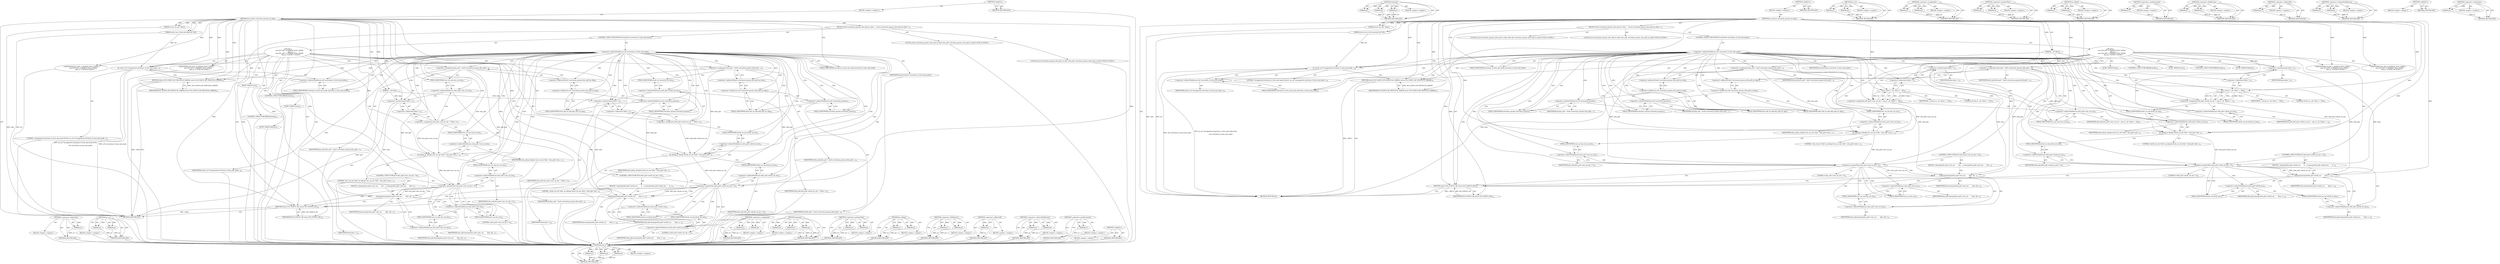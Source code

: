 digraph "&lt;operator&gt;.indirection" {
vulnerable_158 [label=<(METHOD,&lt;operator&gt;.indirection)>];
vulnerable_159 [label=<(PARAM,p1)>];
vulnerable_160 [label=<(BLOCK,&lt;empty&gt;,&lt;empty&gt;)>];
vulnerable_161 [label=<(METHOD_RETURN,ANY)>];
vulnerable_182 [label=<(METHOD,pr_err)>];
vulnerable_183 [label=<(PARAM,p1)>];
vulnerable_184 [label=<(PARAM,p2)>];
vulnerable_185 [label=<(BLOCK,&lt;empty&gt;,&lt;empty&gt;)>];
vulnerable_186 [label=<(METHOD_RETURN,ANY)>];
vulnerable_6 [label=<(METHOD,&lt;global&gt;)<SUB>1</SUB>>];
vulnerable_7 [label=<(BLOCK,&lt;empty&gt;,&lt;empty&gt;)<SUB>1</SUB>>];
vulnerable_8 [label=<(METHOD,nci_extract_activation_params_iso_dep)<SUB>1</SUB>>];
vulnerable_9 [label=<(PARAM,struct nci_dev *ndev)<SUB>1</SUB>>];
vulnerable_10 [label=<(PARAM,struct nci_rf_intf_activated_ntf *ntf)<SUB>2</SUB>>];
vulnerable_11 [label=<(PARAM,__u8 *data)<SUB>2</SUB>>];
vulnerable_12 [label=<(BLOCK,{
	struct activation_params_nfca_poll_iso_dep *...,{
	struct activation_params_nfca_poll_iso_dep *...)<SUB>3</SUB>>];
vulnerable_13 [label="<(LOCAL,struct activation_params_nfca_poll_iso_dep* nfca_poll: activation_params_nfca_poll_iso_dep*)<SUB>4</SUB>>"];
vulnerable_14 [label="<(LOCAL,struct activation_params_nfcb_poll_iso_dep* nfcb_poll: activation_params_nfcb_poll_iso_dep*)<SUB>5</SUB>>"];
vulnerable_15 [label=<(CONTROL_STRUCTURE,SWITCH,switch(ntf-&gt;activation_rf_tech_and_mode))<SUB>7</SUB>>];
vulnerable_16 [label=<(&lt;operator&gt;.indirectFieldAccess,ntf-&gt;activation_rf_tech_and_mode)<SUB>7</SUB>>];
vulnerable_17 [label=<(IDENTIFIER,ntf,switch(ntf-&gt;activation_rf_tech_and_mode))<SUB>7</SUB>>];
vulnerable_18 [label=<(FIELD_IDENTIFIER,activation_rf_tech_and_mode,activation_rf_tech_and_mode)<SUB>7</SUB>>];
vulnerable_19 [label="<(BLOCK,{
 	case NCI_NFC_A_PASSIVE_POLL_MODE:
 		nfca_p...,{
 	case NCI_NFC_A_PASSIVE_POLL_MODE:
 		nfca_p...)<SUB>7</SUB>>"];
vulnerable_20 [label=<(JUMP_TARGET,case)<SUB>8</SUB>>];
vulnerable_21 [label="<(IDENTIFIER,NCI_NFC_A_PASSIVE_POLL_MODE,{
 	case NCI_NFC_A_PASSIVE_POLL_MODE:
 		nfca_p...)<SUB>8</SUB>>"];
vulnerable_22 [label=<(&lt;operator&gt;.assignment,nfca_poll = &amp;ntf-&gt;activation_params.nfca_poll_i...)<SUB>9</SUB>>];
vulnerable_23 [label=<(IDENTIFIER,nfca_poll,nfca_poll = &amp;ntf-&gt;activation_params.nfca_poll_i...)<SUB>9</SUB>>];
vulnerable_24 [label=<(&lt;operator&gt;.addressOf,&amp;ntf-&gt;activation_params.nfca_poll_iso_dep)<SUB>9</SUB>>];
vulnerable_25 [label=<(&lt;operator&gt;.fieldAccess,ntf-&gt;activation_params.nfca_poll_iso_dep)<SUB>9</SUB>>];
vulnerable_26 [label=<(&lt;operator&gt;.indirectFieldAccess,ntf-&gt;activation_params)<SUB>9</SUB>>];
vulnerable_27 [label=<(IDENTIFIER,ntf,nfca_poll = &amp;ntf-&gt;activation_params.nfca_poll_i...)<SUB>9</SUB>>];
vulnerable_28 [label=<(FIELD_IDENTIFIER,activation_params,activation_params)<SUB>9</SUB>>];
vulnerable_29 [label=<(FIELD_IDENTIFIER,nfca_poll_iso_dep,nfca_poll_iso_dep)<SUB>9</SUB>>];
vulnerable_30 [label=<(&lt;operator&gt;.assignment,nfca_poll-&gt;rats_res_len = *data++)<SUB>10</SUB>>];
vulnerable_31 [label=<(&lt;operator&gt;.indirectFieldAccess,nfca_poll-&gt;rats_res_len)<SUB>10</SUB>>];
vulnerable_32 [label=<(IDENTIFIER,nfca_poll,nfca_poll-&gt;rats_res_len = *data++)<SUB>10</SUB>>];
vulnerable_33 [label=<(FIELD_IDENTIFIER,rats_res_len,rats_res_len)<SUB>10</SUB>>];
vulnerable_34 [label=<(&lt;operator&gt;.indirection,*data++)<SUB>10</SUB>>];
vulnerable_35 [label=<(&lt;operator&gt;.postIncrement,data++)<SUB>10</SUB>>];
vulnerable_36 [label=<(IDENTIFIER,data,data++)<SUB>10</SUB>>];
vulnerable_37 [label=<(pr_debug,pr_debug(&quot;rats_res_len %d\n&quot;, nfca_poll-&gt;rats_r...)<SUB>11</SUB>>];
vulnerable_38 [label=<(LITERAL,&quot;rats_res_len %d\n&quot;,pr_debug(&quot;rats_res_len %d\n&quot;, nfca_poll-&gt;rats_r...)<SUB>11</SUB>>];
vulnerable_39 [label=<(&lt;operator&gt;.indirectFieldAccess,nfca_poll-&gt;rats_res_len)<SUB>11</SUB>>];
vulnerable_40 [label=<(IDENTIFIER,nfca_poll,pr_debug(&quot;rats_res_len %d\n&quot;, nfca_poll-&gt;rats_r...)<SUB>11</SUB>>];
vulnerable_41 [label=<(FIELD_IDENTIFIER,rats_res_len,rats_res_len)<SUB>11</SUB>>];
vulnerable_42 [label=<(CONTROL_STRUCTURE,IF,if (nfca_poll-&gt;rats_res_len &gt; 0))<SUB>12</SUB>>];
vulnerable_43 [label=<(&lt;operator&gt;.greaterThan,nfca_poll-&gt;rats_res_len &gt; 0)<SUB>12</SUB>>];
vulnerable_44 [label=<(&lt;operator&gt;.indirectFieldAccess,nfca_poll-&gt;rats_res_len)<SUB>12</SUB>>];
vulnerable_45 [label=<(IDENTIFIER,nfca_poll,nfca_poll-&gt;rats_res_len &gt; 0)<SUB>12</SUB>>];
vulnerable_46 [label=<(FIELD_IDENTIFIER,rats_res_len,rats_res_len)<SUB>12</SUB>>];
vulnerable_47 [label=<(LITERAL,0,nfca_poll-&gt;rats_res_len &gt; 0)<SUB>12</SUB>>];
vulnerable_48 [label=<(BLOCK,{
 			memcpy(nfca_poll-&gt;rats_res,
			       dat...,{
 			memcpy(nfca_poll-&gt;rats_res,
			       dat...)<SUB>12</SUB>>];
vulnerable_49 [label=<(memcpy,memcpy(nfca_poll-&gt;rats_res,
			       data, nfc...)<SUB>13</SUB>>];
vulnerable_50 [label=<(&lt;operator&gt;.indirectFieldAccess,nfca_poll-&gt;rats_res)<SUB>13</SUB>>];
vulnerable_51 [label=<(IDENTIFIER,nfca_poll,memcpy(nfca_poll-&gt;rats_res,
			       data, nfc...)<SUB>13</SUB>>];
vulnerable_52 [label=<(FIELD_IDENTIFIER,rats_res,rats_res)<SUB>13</SUB>>];
vulnerable_53 [label=<(IDENTIFIER,data,memcpy(nfca_poll-&gt;rats_res,
			       data, nfc...)<SUB>14</SUB>>];
vulnerable_54 [label=<(&lt;operator&gt;.indirectFieldAccess,nfca_poll-&gt;rats_res_len)<SUB>14</SUB>>];
vulnerable_55 [label=<(IDENTIFIER,nfca_poll,memcpy(nfca_poll-&gt;rats_res,
			       data, nfc...)<SUB>14</SUB>>];
vulnerable_56 [label=<(FIELD_IDENTIFIER,rats_res_len,rats_res_len)<SUB>14</SUB>>];
vulnerable_57 [label=<(CONTROL_STRUCTURE,BREAK,break;)<SUB>16</SUB>>];
vulnerable_58 [label=<(JUMP_TARGET,case)<SUB>18</SUB>>];
vulnerable_59 [label="<(IDENTIFIER,NCI_NFC_B_PASSIVE_POLL_MODE,{
 	case NCI_NFC_A_PASSIVE_POLL_MODE:
 		nfca_p...)<SUB>18</SUB>>"];
vulnerable_60 [label=<(&lt;operator&gt;.assignment,nfcb_poll = &amp;ntf-&gt;activation_params.nfcb_poll_i...)<SUB>19</SUB>>];
vulnerable_61 [label=<(IDENTIFIER,nfcb_poll,nfcb_poll = &amp;ntf-&gt;activation_params.nfcb_poll_i...)<SUB>19</SUB>>];
vulnerable_62 [label=<(&lt;operator&gt;.addressOf,&amp;ntf-&gt;activation_params.nfcb_poll_iso_dep)<SUB>19</SUB>>];
vulnerable_63 [label=<(&lt;operator&gt;.fieldAccess,ntf-&gt;activation_params.nfcb_poll_iso_dep)<SUB>19</SUB>>];
vulnerable_64 [label=<(&lt;operator&gt;.indirectFieldAccess,ntf-&gt;activation_params)<SUB>19</SUB>>];
vulnerable_65 [label=<(IDENTIFIER,ntf,nfcb_poll = &amp;ntf-&gt;activation_params.nfcb_poll_i...)<SUB>19</SUB>>];
vulnerable_66 [label=<(FIELD_IDENTIFIER,activation_params,activation_params)<SUB>19</SUB>>];
vulnerable_67 [label=<(FIELD_IDENTIFIER,nfcb_poll_iso_dep,nfcb_poll_iso_dep)<SUB>19</SUB>>];
vulnerable_68 [label=<(&lt;operator&gt;.assignment,nfcb_poll-&gt;attrib_res_len = *data++)<SUB>20</SUB>>];
vulnerable_69 [label=<(&lt;operator&gt;.indirectFieldAccess,nfcb_poll-&gt;attrib_res_len)<SUB>20</SUB>>];
vulnerable_70 [label=<(IDENTIFIER,nfcb_poll,nfcb_poll-&gt;attrib_res_len = *data++)<SUB>20</SUB>>];
vulnerable_71 [label=<(FIELD_IDENTIFIER,attrib_res_len,attrib_res_len)<SUB>20</SUB>>];
vulnerable_72 [label=<(&lt;operator&gt;.indirection,*data++)<SUB>20</SUB>>];
vulnerable_73 [label=<(&lt;operator&gt;.postIncrement,data++)<SUB>20</SUB>>];
vulnerable_74 [label=<(IDENTIFIER,data,data++)<SUB>20</SUB>>];
vulnerable_75 [label=<(pr_debug,pr_debug(&quot;attrib_res_len %d\n&quot;, nfcb_poll-&gt;attr...)<SUB>21</SUB>>];
vulnerable_76 [label=<(LITERAL,&quot;attrib_res_len %d\n&quot;,pr_debug(&quot;attrib_res_len %d\n&quot;, nfcb_poll-&gt;attr...)<SUB>21</SUB>>];
vulnerable_77 [label=<(&lt;operator&gt;.indirectFieldAccess,nfcb_poll-&gt;attrib_res_len)<SUB>21</SUB>>];
vulnerable_78 [label=<(IDENTIFIER,nfcb_poll,pr_debug(&quot;attrib_res_len %d\n&quot;, nfcb_poll-&gt;attr...)<SUB>21</SUB>>];
vulnerable_79 [label=<(FIELD_IDENTIFIER,attrib_res_len,attrib_res_len)<SUB>21</SUB>>];
vulnerable_80 [label=<(CONTROL_STRUCTURE,IF,if (nfcb_poll-&gt;attrib_res_len &gt; 0))<SUB>22</SUB>>];
vulnerable_81 [label=<(&lt;operator&gt;.greaterThan,nfcb_poll-&gt;attrib_res_len &gt; 0)<SUB>22</SUB>>];
vulnerable_82 [label=<(&lt;operator&gt;.indirectFieldAccess,nfcb_poll-&gt;attrib_res_len)<SUB>22</SUB>>];
vulnerable_83 [label=<(IDENTIFIER,nfcb_poll,nfcb_poll-&gt;attrib_res_len &gt; 0)<SUB>22</SUB>>];
vulnerable_84 [label=<(FIELD_IDENTIFIER,attrib_res_len,attrib_res_len)<SUB>22</SUB>>];
vulnerable_85 [label=<(LITERAL,0,nfcb_poll-&gt;attrib_res_len &gt; 0)<SUB>22</SUB>>];
vulnerable_86 [label=<(BLOCK,{
 			memcpy(nfcb_poll-&gt;attrib_res,
			       d...,{
 			memcpy(nfcb_poll-&gt;attrib_res,
			       d...)<SUB>22</SUB>>];
vulnerable_87 [label=<(memcpy,memcpy(nfcb_poll-&gt;attrib_res,
			       data, n...)<SUB>23</SUB>>];
vulnerable_88 [label=<(&lt;operator&gt;.indirectFieldAccess,nfcb_poll-&gt;attrib_res)<SUB>23</SUB>>];
vulnerable_89 [label=<(IDENTIFIER,nfcb_poll,memcpy(nfcb_poll-&gt;attrib_res,
			       data, n...)<SUB>23</SUB>>];
vulnerable_90 [label=<(FIELD_IDENTIFIER,attrib_res,attrib_res)<SUB>23</SUB>>];
vulnerable_91 [label=<(IDENTIFIER,data,memcpy(nfcb_poll-&gt;attrib_res,
			       data, n...)<SUB>24</SUB>>];
vulnerable_92 [label=<(&lt;operator&gt;.indirectFieldAccess,nfcb_poll-&gt;attrib_res_len)<SUB>24</SUB>>];
vulnerable_93 [label=<(IDENTIFIER,nfcb_poll,memcpy(nfcb_poll-&gt;attrib_res,
			       data, n...)<SUB>24</SUB>>];
vulnerable_94 [label=<(FIELD_IDENTIFIER,attrib_res_len,attrib_res_len)<SUB>24</SUB>>];
vulnerable_95 [label=<(CONTROL_STRUCTURE,BREAK,break;)<SUB>26</SUB>>];
vulnerable_96 [label=<(JUMP_TARGET,default)<SUB>28</SUB>>];
vulnerable_97 [label=<(pr_err,pr_err(&quot;unsupported activation_rf_tech_and_mode...)<SUB>29</SUB>>];
vulnerable_98 [label=<(LITERAL,&quot;unsupported activation_rf_tech_and_mode 0x%x\n&quot;,pr_err(&quot;unsupported activation_rf_tech_and_mode...)<SUB>29</SUB>>];
vulnerable_99 [label=<(&lt;operator&gt;.indirectFieldAccess,ntf-&gt;activation_rf_tech_and_mode)<SUB>30</SUB>>];
vulnerable_100 [label=<(IDENTIFIER,ntf,pr_err(&quot;unsupported activation_rf_tech_and_mode...)<SUB>30</SUB>>];
vulnerable_101 [label=<(FIELD_IDENTIFIER,activation_rf_tech_and_mode,activation_rf_tech_and_mode)<SUB>30</SUB>>];
vulnerable_102 [label=<(RETURN,return NCI_STATUS_RF_PROTOCOL_ERROR;,return NCI_STATUS_RF_PROTOCOL_ERROR;)<SUB>31</SUB>>];
vulnerable_103 [label=<(IDENTIFIER,NCI_STATUS_RF_PROTOCOL_ERROR,return NCI_STATUS_RF_PROTOCOL_ERROR;)<SUB>31</SUB>>];
vulnerable_104 [label=<(RETURN,return NCI_STATUS_OK;,return NCI_STATUS_OK;)<SUB>34</SUB>>];
vulnerable_105 [label=<(IDENTIFIER,NCI_STATUS_OK,return NCI_STATUS_OK;)<SUB>34</SUB>>];
vulnerable_106 [label=<(METHOD_RETURN,int)<SUB>1</SUB>>];
vulnerable_108 [label=<(METHOD_RETURN,ANY)<SUB>1</SUB>>];
vulnerable_144 [label=<(METHOD,&lt;operator&gt;.assignment)>];
vulnerable_145 [label=<(PARAM,p1)>];
vulnerable_146 [label=<(PARAM,p2)>];
vulnerable_147 [label=<(BLOCK,&lt;empty&gt;,&lt;empty&gt;)>];
vulnerable_148 [label=<(METHOD_RETURN,ANY)>];
vulnerable_176 [label=<(METHOD,memcpy)>];
vulnerable_177 [label=<(PARAM,p1)>];
vulnerable_178 [label=<(PARAM,p2)>];
vulnerable_179 [label=<(PARAM,p3)>];
vulnerable_180 [label=<(BLOCK,&lt;empty&gt;,&lt;empty&gt;)>];
vulnerable_181 [label=<(METHOD_RETURN,ANY)>];
vulnerable_171 [label=<(METHOD,&lt;operator&gt;.greaterThan)>];
vulnerable_172 [label=<(PARAM,p1)>];
vulnerable_173 [label=<(PARAM,p2)>];
vulnerable_174 [label=<(BLOCK,&lt;empty&gt;,&lt;empty&gt;)>];
vulnerable_175 [label=<(METHOD_RETURN,ANY)>];
vulnerable_166 [label=<(METHOD,pr_debug)>];
vulnerable_167 [label=<(PARAM,p1)>];
vulnerable_168 [label=<(PARAM,p2)>];
vulnerable_169 [label=<(BLOCK,&lt;empty&gt;,&lt;empty&gt;)>];
vulnerable_170 [label=<(METHOD_RETURN,ANY)>];
vulnerable_153 [label=<(METHOD,&lt;operator&gt;.fieldAccess)>];
vulnerable_154 [label=<(PARAM,p1)>];
vulnerable_155 [label=<(PARAM,p2)>];
vulnerable_156 [label=<(BLOCK,&lt;empty&gt;,&lt;empty&gt;)>];
vulnerable_157 [label=<(METHOD_RETURN,ANY)>];
vulnerable_149 [label=<(METHOD,&lt;operator&gt;.addressOf)>];
vulnerable_150 [label=<(PARAM,p1)>];
vulnerable_151 [label=<(BLOCK,&lt;empty&gt;,&lt;empty&gt;)>];
vulnerable_152 [label=<(METHOD_RETURN,ANY)>];
vulnerable_139 [label=<(METHOD,&lt;operator&gt;.indirectFieldAccess)>];
vulnerable_140 [label=<(PARAM,p1)>];
vulnerable_141 [label=<(PARAM,p2)>];
vulnerable_142 [label=<(BLOCK,&lt;empty&gt;,&lt;empty&gt;)>];
vulnerable_143 [label=<(METHOD_RETURN,ANY)>];
vulnerable_133 [label=<(METHOD,&lt;global&gt;)<SUB>1</SUB>>];
vulnerable_134 [label=<(BLOCK,&lt;empty&gt;,&lt;empty&gt;)>];
vulnerable_135 [label=<(METHOD_RETURN,ANY)>];
vulnerable_162 [label=<(METHOD,&lt;operator&gt;.postIncrement)>];
vulnerable_163 [label=<(PARAM,p1)>];
vulnerable_164 [label=<(BLOCK,&lt;empty&gt;,&lt;empty&gt;)>];
vulnerable_165 [label=<(METHOD_RETURN,ANY)>];
fixed_164 [label=<(METHOD,min_t)>];
fixed_165 [label=<(PARAM,p1)>];
fixed_166 [label=<(PARAM,p2)>];
fixed_167 [label=<(PARAM,p3)>];
fixed_168 [label=<(BLOCK,&lt;empty&gt;,&lt;empty&gt;)>];
fixed_169 [label=<(METHOD_RETURN,ANY)>];
fixed_188 [label=<(METHOD,memcpy)>];
fixed_189 [label=<(PARAM,p1)>];
fixed_190 [label=<(PARAM,p2)>];
fixed_191 [label=<(PARAM,p3)>];
fixed_192 [label=<(BLOCK,&lt;empty&gt;,&lt;empty&gt;)>];
fixed_193 [label=<(METHOD_RETURN,ANY)>];
fixed_6 [label=<(METHOD,&lt;global&gt;)<SUB>1</SUB>>];
fixed_7 [label=<(BLOCK,&lt;empty&gt;,&lt;empty&gt;)<SUB>1</SUB>>];
fixed_8 [label=<(METHOD,nci_extract_activation_params_iso_dep)<SUB>1</SUB>>];
fixed_9 [label=<(PARAM,struct nci_dev *ndev)<SUB>1</SUB>>];
fixed_10 [label=<(PARAM,struct nci_rf_intf_activated_ntf *ntf)<SUB>2</SUB>>];
fixed_11 [label=<(PARAM,__u8 *data)<SUB>2</SUB>>];
fixed_12 [label=<(BLOCK,{
	struct activation_params_nfca_poll_iso_dep *...,{
	struct activation_params_nfca_poll_iso_dep *...)<SUB>3</SUB>>];
fixed_13 [label="<(LOCAL,struct activation_params_nfca_poll_iso_dep* nfca_poll: activation_params_nfca_poll_iso_dep*)<SUB>4</SUB>>"];
fixed_14 [label="<(LOCAL,struct activation_params_nfcb_poll_iso_dep* nfcb_poll: activation_params_nfcb_poll_iso_dep*)<SUB>5</SUB>>"];
fixed_15 [label=<(CONTROL_STRUCTURE,SWITCH,switch(ntf-&gt;activation_rf_tech_and_mode))<SUB>7</SUB>>];
fixed_16 [label=<(&lt;operator&gt;.indirectFieldAccess,ntf-&gt;activation_rf_tech_and_mode)<SUB>7</SUB>>];
fixed_17 [label=<(IDENTIFIER,ntf,switch(ntf-&gt;activation_rf_tech_and_mode))<SUB>7</SUB>>];
fixed_18 [label=<(FIELD_IDENTIFIER,activation_rf_tech_and_mode,activation_rf_tech_and_mode)<SUB>7</SUB>>];
fixed_19 [label="<(BLOCK,{
 	case NCI_NFC_A_PASSIVE_POLL_MODE:
 		nfca_p...,{
 	case NCI_NFC_A_PASSIVE_POLL_MODE:
 		nfca_p...)<SUB>7</SUB>>"];
fixed_20 [label=<(JUMP_TARGET,case)<SUB>8</SUB>>];
fixed_21 [label="<(IDENTIFIER,NCI_NFC_A_PASSIVE_POLL_MODE,{
 	case NCI_NFC_A_PASSIVE_POLL_MODE:
 		nfca_p...)<SUB>8</SUB>>"];
fixed_22 [label=<(&lt;operator&gt;.assignment,nfca_poll = &amp;ntf-&gt;activation_params.nfca_poll_i...)<SUB>9</SUB>>];
fixed_23 [label=<(IDENTIFIER,nfca_poll,nfca_poll = &amp;ntf-&gt;activation_params.nfca_poll_i...)<SUB>9</SUB>>];
fixed_24 [label=<(&lt;operator&gt;.addressOf,&amp;ntf-&gt;activation_params.nfca_poll_iso_dep)<SUB>9</SUB>>];
fixed_25 [label=<(&lt;operator&gt;.fieldAccess,ntf-&gt;activation_params.nfca_poll_iso_dep)<SUB>9</SUB>>];
fixed_26 [label=<(&lt;operator&gt;.indirectFieldAccess,ntf-&gt;activation_params)<SUB>9</SUB>>];
fixed_27 [label=<(IDENTIFIER,ntf,nfca_poll = &amp;ntf-&gt;activation_params.nfca_poll_i...)<SUB>9</SUB>>];
fixed_28 [label=<(FIELD_IDENTIFIER,activation_params,activation_params)<SUB>9</SUB>>];
fixed_29 [label=<(FIELD_IDENTIFIER,nfca_poll_iso_dep,nfca_poll_iso_dep)<SUB>9</SUB>>];
fixed_30 [label=<(&lt;operator&gt;.assignment,nfca_poll-&gt;rats_res_len = min_t(__u8, *data++, 20))<SUB>10</SUB>>];
fixed_31 [label=<(&lt;operator&gt;.indirectFieldAccess,nfca_poll-&gt;rats_res_len)<SUB>10</SUB>>];
fixed_32 [label=<(IDENTIFIER,nfca_poll,nfca_poll-&gt;rats_res_len = min_t(__u8, *data++, 20))<SUB>10</SUB>>];
fixed_33 [label=<(FIELD_IDENTIFIER,rats_res_len,rats_res_len)<SUB>10</SUB>>];
fixed_34 [label=<(min_t,min_t(__u8, *data++, 20))<SUB>10</SUB>>];
fixed_35 [label=<(IDENTIFIER,__u8,min_t(__u8, *data++, 20))<SUB>10</SUB>>];
fixed_36 [label=<(&lt;operator&gt;.indirection,*data++)<SUB>10</SUB>>];
fixed_37 [label=<(&lt;operator&gt;.postIncrement,data++)<SUB>10</SUB>>];
fixed_38 [label=<(IDENTIFIER,data,data++)<SUB>10</SUB>>];
fixed_39 [label=<(LITERAL,20,min_t(__u8, *data++, 20))<SUB>10</SUB>>];
fixed_40 [label=<(pr_debug,pr_debug(&quot;rats_res_len %d\n&quot;, nfca_poll-&gt;rats_r...)<SUB>11</SUB>>];
fixed_41 [label=<(LITERAL,&quot;rats_res_len %d\n&quot;,pr_debug(&quot;rats_res_len %d\n&quot;, nfca_poll-&gt;rats_r...)<SUB>11</SUB>>];
fixed_42 [label=<(&lt;operator&gt;.indirectFieldAccess,nfca_poll-&gt;rats_res_len)<SUB>11</SUB>>];
fixed_43 [label=<(IDENTIFIER,nfca_poll,pr_debug(&quot;rats_res_len %d\n&quot;, nfca_poll-&gt;rats_r...)<SUB>11</SUB>>];
fixed_44 [label=<(FIELD_IDENTIFIER,rats_res_len,rats_res_len)<SUB>11</SUB>>];
fixed_45 [label=<(CONTROL_STRUCTURE,IF,if (nfca_poll-&gt;rats_res_len &gt; 0))<SUB>12</SUB>>];
fixed_46 [label=<(&lt;operator&gt;.greaterThan,nfca_poll-&gt;rats_res_len &gt; 0)<SUB>12</SUB>>];
fixed_47 [label=<(&lt;operator&gt;.indirectFieldAccess,nfca_poll-&gt;rats_res_len)<SUB>12</SUB>>];
fixed_48 [label=<(IDENTIFIER,nfca_poll,nfca_poll-&gt;rats_res_len &gt; 0)<SUB>12</SUB>>];
fixed_49 [label=<(FIELD_IDENTIFIER,rats_res_len,rats_res_len)<SUB>12</SUB>>];
fixed_50 [label=<(LITERAL,0,nfca_poll-&gt;rats_res_len &gt; 0)<SUB>12</SUB>>];
fixed_51 [label=<(BLOCK,{
 			memcpy(nfca_poll-&gt;rats_res,
			       dat...,{
 			memcpy(nfca_poll-&gt;rats_res,
			       dat...)<SUB>12</SUB>>];
fixed_52 [label=<(memcpy,memcpy(nfca_poll-&gt;rats_res,
			       data, nfc...)<SUB>13</SUB>>];
fixed_53 [label=<(&lt;operator&gt;.indirectFieldAccess,nfca_poll-&gt;rats_res)<SUB>13</SUB>>];
fixed_54 [label=<(IDENTIFIER,nfca_poll,memcpy(nfca_poll-&gt;rats_res,
			       data, nfc...)<SUB>13</SUB>>];
fixed_55 [label=<(FIELD_IDENTIFIER,rats_res,rats_res)<SUB>13</SUB>>];
fixed_56 [label=<(IDENTIFIER,data,memcpy(nfca_poll-&gt;rats_res,
			       data, nfc...)<SUB>14</SUB>>];
fixed_57 [label=<(&lt;operator&gt;.indirectFieldAccess,nfca_poll-&gt;rats_res_len)<SUB>14</SUB>>];
fixed_58 [label=<(IDENTIFIER,nfca_poll,memcpy(nfca_poll-&gt;rats_res,
			       data, nfc...)<SUB>14</SUB>>];
fixed_59 [label=<(FIELD_IDENTIFIER,rats_res_len,rats_res_len)<SUB>14</SUB>>];
fixed_60 [label=<(CONTROL_STRUCTURE,BREAK,break;)<SUB>16</SUB>>];
fixed_61 [label=<(JUMP_TARGET,case)<SUB>18</SUB>>];
fixed_62 [label="<(IDENTIFIER,NCI_NFC_B_PASSIVE_POLL_MODE,{
 	case NCI_NFC_A_PASSIVE_POLL_MODE:
 		nfca_p...)<SUB>18</SUB>>"];
fixed_63 [label=<(&lt;operator&gt;.assignment,nfcb_poll = &amp;ntf-&gt;activation_params.nfcb_poll_i...)<SUB>19</SUB>>];
fixed_64 [label=<(IDENTIFIER,nfcb_poll,nfcb_poll = &amp;ntf-&gt;activation_params.nfcb_poll_i...)<SUB>19</SUB>>];
fixed_65 [label=<(&lt;operator&gt;.addressOf,&amp;ntf-&gt;activation_params.nfcb_poll_iso_dep)<SUB>19</SUB>>];
fixed_66 [label=<(&lt;operator&gt;.fieldAccess,ntf-&gt;activation_params.nfcb_poll_iso_dep)<SUB>19</SUB>>];
fixed_67 [label=<(&lt;operator&gt;.indirectFieldAccess,ntf-&gt;activation_params)<SUB>19</SUB>>];
fixed_68 [label=<(IDENTIFIER,ntf,nfcb_poll = &amp;ntf-&gt;activation_params.nfcb_poll_i...)<SUB>19</SUB>>];
fixed_69 [label=<(FIELD_IDENTIFIER,activation_params,activation_params)<SUB>19</SUB>>];
fixed_70 [label=<(FIELD_IDENTIFIER,nfcb_poll_iso_dep,nfcb_poll_iso_dep)<SUB>19</SUB>>];
fixed_71 [label=<(&lt;operator&gt;.assignment,nfcb_poll-&gt;attrib_res_len = min_t(__u8, *data++...)<SUB>20</SUB>>];
fixed_72 [label=<(&lt;operator&gt;.indirectFieldAccess,nfcb_poll-&gt;attrib_res_len)<SUB>20</SUB>>];
fixed_73 [label=<(IDENTIFIER,nfcb_poll,nfcb_poll-&gt;attrib_res_len = min_t(__u8, *data++...)<SUB>20</SUB>>];
fixed_74 [label=<(FIELD_IDENTIFIER,attrib_res_len,attrib_res_len)<SUB>20</SUB>>];
fixed_75 [label=<(min_t,min_t(__u8, *data++, 50))<SUB>20</SUB>>];
fixed_76 [label=<(IDENTIFIER,__u8,min_t(__u8, *data++, 50))<SUB>20</SUB>>];
fixed_77 [label=<(&lt;operator&gt;.indirection,*data++)<SUB>20</SUB>>];
fixed_78 [label=<(&lt;operator&gt;.postIncrement,data++)<SUB>20</SUB>>];
fixed_79 [label=<(IDENTIFIER,data,data++)<SUB>20</SUB>>];
fixed_80 [label=<(LITERAL,50,min_t(__u8, *data++, 50))<SUB>20</SUB>>];
fixed_81 [label=<(pr_debug,pr_debug(&quot;attrib_res_len %d\n&quot;, nfcb_poll-&gt;attr...)<SUB>21</SUB>>];
fixed_82 [label=<(LITERAL,&quot;attrib_res_len %d\n&quot;,pr_debug(&quot;attrib_res_len %d\n&quot;, nfcb_poll-&gt;attr...)<SUB>21</SUB>>];
fixed_83 [label=<(&lt;operator&gt;.indirectFieldAccess,nfcb_poll-&gt;attrib_res_len)<SUB>21</SUB>>];
fixed_84 [label=<(IDENTIFIER,nfcb_poll,pr_debug(&quot;attrib_res_len %d\n&quot;, nfcb_poll-&gt;attr...)<SUB>21</SUB>>];
fixed_85 [label=<(FIELD_IDENTIFIER,attrib_res_len,attrib_res_len)<SUB>21</SUB>>];
fixed_86 [label=<(CONTROL_STRUCTURE,IF,if (nfcb_poll-&gt;attrib_res_len &gt; 0))<SUB>22</SUB>>];
fixed_87 [label=<(&lt;operator&gt;.greaterThan,nfcb_poll-&gt;attrib_res_len &gt; 0)<SUB>22</SUB>>];
fixed_88 [label=<(&lt;operator&gt;.indirectFieldAccess,nfcb_poll-&gt;attrib_res_len)<SUB>22</SUB>>];
fixed_89 [label=<(IDENTIFIER,nfcb_poll,nfcb_poll-&gt;attrib_res_len &gt; 0)<SUB>22</SUB>>];
fixed_90 [label=<(FIELD_IDENTIFIER,attrib_res_len,attrib_res_len)<SUB>22</SUB>>];
fixed_91 [label=<(LITERAL,0,nfcb_poll-&gt;attrib_res_len &gt; 0)<SUB>22</SUB>>];
fixed_92 [label=<(BLOCK,{
 			memcpy(nfcb_poll-&gt;attrib_res,
			       d...,{
 			memcpy(nfcb_poll-&gt;attrib_res,
			       d...)<SUB>22</SUB>>];
fixed_93 [label=<(memcpy,memcpy(nfcb_poll-&gt;attrib_res,
			       data, n...)<SUB>23</SUB>>];
fixed_94 [label=<(&lt;operator&gt;.indirectFieldAccess,nfcb_poll-&gt;attrib_res)<SUB>23</SUB>>];
fixed_95 [label=<(IDENTIFIER,nfcb_poll,memcpy(nfcb_poll-&gt;attrib_res,
			       data, n...)<SUB>23</SUB>>];
fixed_96 [label=<(FIELD_IDENTIFIER,attrib_res,attrib_res)<SUB>23</SUB>>];
fixed_97 [label=<(IDENTIFIER,data,memcpy(nfcb_poll-&gt;attrib_res,
			       data, n...)<SUB>24</SUB>>];
fixed_98 [label=<(&lt;operator&gt;.indirectFieldAccess,nfcb_poll-&gt;attrib_res_len)<SUB>24</SUB>>];
fixed_99 [label=<(IDENTIFIER,nfcb_poll,memcpy(nfcb_poll-&gt;attrib_res,
			       data, n...)<SUB>24</SUB>>];
fixed_100 [label=<(FIELD_IDENTIFIER,attrib_res_len,attrib_res_len)<SUB>24</SUB>>];
fixed_101 [label=<(CONTROL_STRUCTURE,BREAK,break;)<SUB>26</SUB>>];
fixed_102 [label=<(JUMP_TARGET,default)<SUB>28</SUB>>];
fixed_103 [label=<(pr_err,pr_err(&quot;unsupported activation_rf_tech_and_mode...)<SUB>29</SUB>>];
fixed_104 [label=<(LITERAL,&quot;unsupported activation_rf_tech_and_mode 0x%x\n&quot;,pr_err(&quot;unsupported activation_rf_tech_and_mode...)<SUB>29</SUB>>];
fixed_105 [label=<(&lt;operator&gt;.indirectFieldAccess,ntf-&gt;activation_rf_tech_and_mode)<SUB>30</SUB>>];
fixed_106 [label=<(IDENTIFIER,ntf,pr_err(&quot;unsupported activation_rf_tech_and_mode...)<SUB>30</SUB>>];
fixed_107 [label=<(FIELD_IDENTIFIER,activation_rf_tech_and_mode,activation_rf_tech_and_mode)<SUB>30</SUB>>];
fixed_108 [label=<(RETURN,return NCI_STATUS_RF_PROTOCOL_ERROR;,return NCI_STATUS_RF_PROTOCOL_ERROR;)<SUB>31</SUB>>];
fixed_109 [label=<(IDENTIFIER,NCI_STATUS_RF_PROTOCOL_ERROR,return NCI_STATUS_RF_PROTOCOL_ERROR;)<SUB>31</SUB>>];
fixed_110 [label=<(RETURN,return NCI_STATUS_OK;,return NCI_STATUS_OK;)<SUB>34</SUB>>];
fixed_111 [label=<(IDENTIFIER,NCI_STATUS_OK,return NCI_STATUS_OK;)<SUB>34</SUB>>];
fixed_112 [label=<(METHOD_RETURN,int)<SUB>1</SUB>>];
fixed_114 [label=<(METHOD_RETURN,ANY)<SUB>1</SUB>>];
fixed_194 [label=<(METHOD,pr_err)>];
fixed_195 [label=<(PARAM,p1)>];
fixed_196 [label=<(PARAM,p2)>];
fixed_197 [label=<(BLOCK,&lt;empty&gt;,&lt;empty&gt;)>];
fixed_198 [label=<(METHOD_RETURN,ANY)>];
fixed_150 [label=<(METHOD,&lt;operator&gt;.assignment)>];
fixed_151 [label=<(PARAM,p1)>];
fixed_152 [label=<(PARAM,p2)>];
fixed_153 [label=<(BLOCK,&lt;empty&gt;,&lt;empty&gt;)>];
fixed_154 [label=<(METHOD_RETURN,ANY)>];
fixed_183 [label=<(METHOD,&lt;operator&gt;.greaterThan)>];
fixed_184 [label=<(PARAM,p1)>];
fixed_185 [label=<(PARAM,p2)>];
fixed_186 [label=<(BLOCK,&lt;empty&gt;,&lt;empty&gt;)>];
fixed_187 [label=<(METHOD_RETURN,ANY)>];
fixed_178 [label=<(METHOD,pr_debug)>];
fixed_179 [label=<(PARAM,p1)>];
fixed_180 [label=<(PARAM,p2)>];
fixed_181 [label=<(BLOCK,&lt;empty&gt;,&lt;empty&gt;)>];
fixed_182 [label=<(METHOD_RETURN,ANY)>];
fixed_174 [label=<(METHOD,&lt;operator&gt;.postIncrement)>];
fixed_175 [label=<(PARAM,p1)>];
fixed_176 [label=<(BLOCK,&lt;empty&gt;,&lt;empty&gt;)>];
fixed_177 [label=<(METHOD_RETURN,ANY)>];
fixed_159 [label=<(METHOD,&lt;operator&gt;.fieldAccess)>];
fixed_160 [label=<(PARAM,p1)>];
fixed_161 [label=<(PARAM,p2)>];
fixed_162 [label=<(BLOCK,&lt;empty&gt;,&lt;empty&gt;)>];
fixed_163 [label=<(METHOD_RETURN,ANY)>];
fixed_155 [label=<(METHOD,&lt;operator&gt;.addressOf)>];
fixed_156 [label=<(PARAM,p1)>];
fixed_157 [label=<(BLOCK,&lt;empty&gt;,&lt;empty&gt;)>];
fixed_158 [label=<(METHOD_RETURN,ANY)>];
fixed_145 [label=<(METHOD,&lt;operator&gt;.indirectFieldAccess)>];
fixed_146 [label=<(PARAM,p1)>];
fixed_147 [label=<(PARAM,p2)>];
fixed_148 [label=<(BLOCK,&lt;empty&gt;,&lt;empty&gt;)>];
fixed_149 [label=<(METHOD_RETURN,ANY)>];
fixed_139 [label=<(METHOD,&lt;global&gt;)<SUB>1</SUB>>];
fixed_140 [label=<(BLOCK,&lt;empty&gt;,&lt;empty&gt;)>];
fixed_141 [label=<(METHOD_RETURN,ANY)>];
fixed_170 [label=<(METHOD,&lt;operator&gt;.indirection)>];
fixed_171 [label=<(PARAM,p1)>];
fixed_172 [label=<(BLOCK,&lt;empty&gt;,&lt;empty&gt;)>];
fixed_173 [label=<(METHOD_RETURN,ANY)>];
vulnerable_158 -> vulnerable_159  [key=0, label="AST: "];
vulnerable_158 -> vulnerable_159  [key=1, label="DDG: "];
vulnerable_158 -> vulnerable_160  [key=0, label="AST: "];
vulnerable_158 -> vulnerable_161  [key=0, label="AST: "];
vulnerable_158 -> vulnerable_161  [key=1, label="CFG: "];
vulnerable_159 -> vulnerable_161  [key=0, label="DDG: p1"];
vulnerable_160 -> fixed_164  [key=0];
vulnerable_161 -> fixed_164  [key=0];
vulnerable_182 -> vulnerable_183  [key=0, label="AST: "];
vulnerable_182 -> vulnerable_183  [key=1, label="DDG: "];
vulnerable_182 -> vulnerable_185  [key=0, label="AST: "];
vulnerable_182 -> vulnerable_184  [key=0, label="AST: "];
vulnerable_182 -> vulnerable_184  [key=1, label="DDG: "];
vulnerable_182 -> vulnerable_186  [key=0, label="AST: "];
vulnerable_182 -> vulnerable_186  [key=1, label="CFG: "];
vulnerable_183 -> vulnerable_186  [key=0, label="DDG: p1"];
vulnerable_184 -> vulnerable_186  [key=0, label="DDG: p2"];
vulnerable_185 -> fixed_164  [key=0];
vulnerable_186 -> fixed_164  [key=0];
vulnerable_6 -> vulnerable_7  [key=0, label="AST: "];
vulnerable_6 -> vulnerable_108  [key=0, label="AST: "];
vulnerable_6 -> vulnerable_108  [key=1, label="CFG: "];
vulnerable_7 -> vulnerable_8  [key=0, label="AST: "];
vulnerable_8 -> vulnerable_9  [key=0, label="AST: "];
vulnerable_8 -> vulnerable_9  [key=1, label="DDG: "];
vulnerable_8 -> vulnerable_10  [key=0, label="AST: "];
vulnerable_8 -> vulnerable_10  [key=1, label="DDG: "];
vulnerable_8 -> vulnerable_11  [key=0, label="AST: "];
vulnerable_8 -> vulnerable_11  [key=1, label="DDG: "];
vulnerable_8 -> vulnerable_12  [key=0, label="AST: "];
vulnerable_8 -> vulnerable_106  [key=0, label="AST: "];
vulnerable_8 -> vulnerable_18  [key=0, label="CFG: "];
vulnerable_8 -> vulnerable_104  [key=0, label="DDG: "];
vulnerable_8 -> vulnerable_105  [key=0, label="DDG: "];
vulnerable_8 -> vulnerable_21  [key=0, label="DDG: "];
vulnerable_8 -> vulnerable_59  [key=0, label="DDG: "];
vulnerable_8 -> vulnerable_102  [key=0, label="DDG: "];
vulnerable_8 -> vulnerable_37  [key=0, label="DDG: "];
vulnerable_8 -> vulnerable_75  [key=0, label="DDG: "];
vulnerable_8 -> vulnerable_97  [key=0, label="DDG: "];
vulnerable_8 -> vulnerable_103  [key=0, label="DDG: "];
vulnerable_8 -> vulnerable_43  [key=0, label="DDG: "];
vulnerable_8 -> vulnerable_81  [key=0, label="DDG: "];
vulnerable_8 -> vulnerable_35  [key=0, label="DDG: "];
vulnerable_8 -> vulnerable_49  [key=0, label="DDG: "];
vulnerable_8 -> vulnerable_73  [key=0, label="DDG: "];
vulnerable_8 -> vulnerable_87  [key=0, label="DDG: "];
vulnerable_9 -> vulnerable_106  [key=0, label="DDG: ndev"];
vulnerable_10 -> vulnerable_106  [key=0, label="DDG: ntf"];
vulnerable_10 -> vulnerable_97  [key=0, label="DDG: ntf"];
vulnerable_11 -> vulnerable_106  [key=0, label="DDG: data"];
vulnerable_11 -> vulnerable_35  [key=0, label="DDG: data"];
vulnerable_11 -> vulnerable_73  [key=0, label="DDG: data"];
vulnerable_12 -> vulnerable_13  [key=0, label="AST: "];
vulnerable_12 -> vulnerable_14  [key=0, label="AST: "];
vulnerable_12 -> vulnerable_15  [key=0, label="AST: "];
vulnerable_12 -> vulnerable_104  [key=0, label="AST: "];
vulnerable_13 -> fixed_164  [key=0];
vulnerable_14 -> fixed_164  [key=0];
vulnerable_15 -> vulnerable_16  [key=0, label="AST: "];
vulnerable_15 -> vulnerable_19  [key=0, label="AST: "];
vulnerable_16 -> vulnerable_17  [key=0, label="AST: "];
vulnerable_16 -> vulnerable_18  [key=0, label="AST: "];
vulnerable_16 -> vulnerable_28  [key=0, label="CFG: "];
vulnerable_16 -> vulnerable_28  [key=1, label="CDG: "];
vulnerable_16 -> vulnerable_66  [key=0, label="CFG: "];
vulnerable_16 -> vulnerable_66  [key=1, label="CDG: "];
vulnerable_16 -> vulnerable_101  [key=0, label="CFG: "];
vulnerable_16 -> vulnerable_101  [key=1, label="CDG: "];
vulnerable_16 -> vulnerable_30  [key=0, label="CDG: "];
vulnerable_16 -> vulnerable_34  [key=0, label="CDG: "];
vulnerable_16 -> vulnerable_68  [key=0, label="CDG: "];
vulnerable_16 -> vulnerable_60  [key=0, label="CDG: "];
vulnerable_16 -> vulnerable_73  [key=0, label="CDG: "];
vulnerable_16 -> vulnerable_26  [key=0, label="CDG: "];
vulnerable_16 -> vulnerable_77  [key=0, label="CDG: "];
vulnerable_16 -> vulnerable_64  [key=0, label="CDG: "];
vulnerable_16 -> vulnerable_75  [key=0, label="CDG: "];
vulnerable_16 -> vulnerable_37  [key=0, label="CDG: "];
vulnerable_16 -> vulnerable_99  [key=0, label="CDG: "];
vulnerable_16 -> vulnerable_46  [key=0, label="CDG: "];
vulnerable_16 -> vulnerable_81  [key=0, label="CDG: "];
vulnerable_16 -> vulnerable_84  [key=0, label="CDG: "];
vulnerable_16 -> vulnerable_102  [key=0, label="CDG: "];
vulnerable_16 -> vulnerable_25  [key=0, label="CDG: "];
vulnerable_16 -> vulnerable_72  [key=0, label="CDG: "];
vulnerable_16 -> vulnerable_69  [key=0, label="CDG: "];
vulnerable_16 -> vulnerable_22  [key=0, label="CDG: "];
vulnerable_16 -> vulnerable_67  [key=0, label="CDG: "];
vulnerable_16 -> vulnerable_104  [key=0, label="CDG: "];
vulnerable_16 -> vulnerable_29  [key=0, label="CDG: "];
vulnerable_16 -> vulnerable_97  [key=0, label="CDG: "];
vulnerable_16 -> vulnerable_44  [key=0, label="CDG: "];
vulnerable_16 -> vulnerable_35  [key=0, label="CDG: "];
vulnerable_16 -> vulnerable_82  [key=0, label="CDG: "];
vulnerable_16 -> vulnerable_79  [key=0, label="CDG: "];
vulnerable_16 -> vulnerable_43  [key=0, label="CDG: "];
vulnerable_16 -> vulnerable_24  [key=0, label="CDG: "];
vulnerable_16 -> vulnerable_33  [key=0, label="CDG: "];
vulnerable_16 -> vulnerable_71  [key=0, label="CDG: "];
vulnerable_16 -> vulnerable_41  [key=0, label="CDG: "];
vulnerable_16 -> vulnerable_63  [key=0, label="CDG: "];
vulnerable_16 -> vulnerable_62  [key=0, label="CDG: "];
vulnerable_16 -> vulnerable_39  [key=0, label="CDG: "];
vulnerable_16 -> vulnerable_31  [key=0, label="CDG: "];
vulnerable_17 -> fixed_164  [key=0];
vulnerable_18 -> vulnerable_16  [key=0, label="CFG: "];
vulnerable_19 -> vulnerable_20  [key=0, label="AST: "];
vulnerable_19 -> vulnerable_21  [key=0, label="AST: "];
vulnerable_19 -> vulnerable_22  [key=0, label="AST: "];
vulnerable_19 -> vulnerable_30  [key=0, label="AST: "];
vulnerable_19 -> vulnerable_37  [key=0, label="AST: "];
vulnerable_19 -> vulnerable_42  [key=0, label="AST: "];
vulnerable_19 -> vulnerable_57  [key=0, label="AST: "];
vulnerable_19 -> vulnerable_58  [key=0, label="AST: "];
vulnerable_19 -> vulnerable_59  [key=0, label="AST: "];
vulnerable_19 -> vulnerable_60  [key=0, label="AST: "];
vulnerable_19 -> vulnerable_68  [key=0, label="AST: "];
vulnerable_19 -> vulnerable_75  [key=0, label="AST: "];
vulnerable_19 -> vulnerable_80  [key=0, label="AST: "];
vulnerable_19 -> vulnerable_95  [key=0, label="AST: "];
vulnerable_19 -> vulnerable_96  [key=0, label="AST: "];
vulnerable_19 -> vulnerable_97  [key=0, label="AST: "];
vulnerable_19 -> vulnerable_102  [key=0, label="AST: "];
vulnerable_20 -> fixed_164  [key=0];
vulnerable_21 -> fixed_164  [key=0];
vulnerable_22 -> vulnerable_23  [key=0, label="AST: "];
vulnerable_22 -> vulnerable_24  [key=0, label="AST: "];
vulnerable_22 -> vulnerable_33  [key=0, label="CFG: "];
vulnerable_22 -> vulnerable_37  [key=0, label="DDG: nfca_poll"];
vulnerable_22 -> vulnerable_43  [key=0, label="DDG: nfca_poll"];
vulnerable_22 -> vulnerable_49  [key=0, label="DDG: nfca_poll"];
vulnerable_23 -> fixed_164  [key=0];
vulnerable_24 -> vulnerable_25  [key=0, label="AST: "];
vulnerable_24 -> vulnerable_22  [key=0, label="CFG: "];
vulnerable_25 -> vulnerable_26  [key=0, label="AST: "];
vulnerable_25 -> vulnerable_29  [key=0, label="AST: "];
vulnerable_25 -> vulnerable_24  [key=0, label="CFG: "];
vulnerable_26 -> vulnerable_27  [key=0, label="AST: "];
vulnerable_26 -> vulnerable_28  [key=0, label="AST: "];
vulnerable_26 -> vulnerable_29  [key=0, label="CFG: "];
vulnerable_27 -> fixed_164  [key=0];
vulnerable_28 -> vulnerable_26  [key=0, label="CFG: "];
vulnerable_29 -> vulnerable_25  [key=0, label="CFG: "];
vulnerable_30 -> vulnerable_31  [key=0, label="AST: "];
vulnerable_30 -> vulnerable_34  [key=0, label="AST: "];
vulnerable_30 -> vulnerable_41  [key=0, label="CFG: "];
vulnerable_30 -> vulnerable_37  [key=0, label="DDG: nfca_poll-&gt;rats_res_len"];
vulnerable_31 -> vulnerable_32  [key=0, label="AST: "];
vulnerable_31 -> vulnerable_33  [key=0, label="AST: "];
vulnerable_31 -> vulnerable_35  [key=0, label="CFG: "];
vulnerable_32 -> fixed_164  [key=0];
vulnerable_33 -> vulnerable_31  [key=0, label="CFG: "];
vulnerable_34 -> vulnerable_35  [key=0, label="AST: "];
vulnerable_34 -> vulnerable_30  [key=0, label="CFG: "];
vulnerable_35 -> vulnerable_36  [key=0, label="AST: "];
vulnerable_35 -> vulnerable_34  [key=0, label="CFG: "];
vulnerable_35 -> vulnerable_49  [key=0, label="DDG: data"];
vulnerable_36 -> fixed_164  [key=0];
vulnerable_37 -> vulnerable_38  [key=0, label="AST: "];
vulnerable_37 -> vulnerable_39  [key=0, label="AST: "];
vulnerable_37 -> vulnerable_46  [key=0, label="CFG: "];
vulnerable_37 -> vulnerable_43  [key=0, label="DDG: nfca_poll-&gt;rats_res_len"];
vulnerable_38 -> fixed_164  [key=0];
vulnerable_39 -> vulnerable_40  [key=0, label="AST: "];
vulnerable_39 -> vulnerable_41  [key=0, label="AST: "];
vulnerable_39 -> vulnerable_37  [key=0, label="CFG: "];
vulnerable_40 -> fixed_164  [key=0];
vulnerable_41 -> vulnerable_39  [key=0, label="CFG: "];
vulnerable_42 -> vulnerable_43  [key=0, label="AST: "];
vulnerable_42 -> vulnerable_48  [key=0, label="AST: "];
vulnerable_43 -> vulnerable_44  [key=0, label="AST: "];
vulnerable_43 -> vulnerable_47  [key=0, label="AST: "];
vulnerable_43 -> vulnerable_52  [key=0, label="CFG: "];
vulnerable_43 -> vulnerable_52  [key=1, label="CDG: "];
vulnerable_43 -> vulnerable_104  [key=0, label="CFG: "];
vulnerable_43 -> vulnerable_49  [key=0, label="DDG: nfca_poll-&gt;rats_res_len"];
vulnerable_43 -> vulnerable_49  [key=1, label="CDG: "];
vulnerable_43 -> vulnerable_56  [key=0, label="CDG: "];
vulnerable_43 -> vulnerable_50  [key=0, label="CDG: "];
vulnerable_43 -> vulnerable_54  [key=0, label="CDG: "];
vulnerable_44 -> vulnerable_45  [key=0, label="AST: "];
vulnerable_44 -> vulnerable_46  [key=0, label="AST: "];
vulnerable_44 -> vulnerable_43  [key=0, label="CFG: "];
vulnerable_45 -> fixed_164  [key=0];
vulnerable_46 -> vulnerable_44  [key=0, label="CFG: "];
vulnerable_47 -> fixed_164  [key=0];
vulnerable_48 -> vulnerable_49  [key=0, label="AST: "];
vulnerable_49 -> vulnerable_50  [key=0, label="AST: "];
vulnerable_49 -> vulnerable_53  [key=0, label="AST: "];
vulnerable_49 -> vulnerable_54  [key=0, label="AST: "];
vulnerable_49 -> vulnerable_104  [key=0, label="CFG: "];
vulnerable_50 -> vulnerable_51  [key=0, label="AST: "];
vulnerable_50 -> vulnerable_52  [key=0, label="AST: "];
vulnerable_50 -> vulnerable_56  [key=0, label="CFG: "];
vulnerable_51 -> fixed_164  [key=0];
vulnerable_52 -> vulnerable_50  [key=0, label="CFG: "];
vulnerable_53 -> fixed_164  [key=0];
vulnerable_54 -> vulnerable_55  [key=0, label="AST: "];
vulnerable_54 -> vulnerable_56  [key=0, label="AST: "];
vulnerable_54 -> vulnerable_49  [key=0, label="CFG: "];
vulnerable_55 -> fixed_164  [key=0];
vulnerable_56 -> vulnerable_54  [key=0, label="CFG: "];
vulnerable_57 -> fixed_164  [key=0];
vulnerable_58 -> fixed_164  [key=0];
vulnerable_59 -> fixed_164  [key=0];
vulnerable_60 -> vulnerable_61  [key=0, label="AST: "];
vulnerable_60 -> vulnerable_62  [key=0, label="AST: "];
vulnerable_60 -> vulnerable_71  [key=0, label="CFG: "];
vulnerable_60 -> vulnerable_75  [key=0, label="DDG: nfcb_poll"];
vulnerable_60 -> vulnerable_81  [key=0, label="DDG: nfcb_poll"];
vulnerable_60 -> vulnerable_87  [key=0, label="DDG: nfcb_poll"];
vulnerable_61 -> fixed_164  [key=0];
vulnerable_62 -> vulnerable_63  [key=0, label="AST: "];
vulnerable_62 -> vulnerable_60  [key=0, label="CFG: "];
vulnerable_63 -> vulnerable_64  [key=0, label="AST: "];
vulnerable_63 -> vulnerable_67  [key=0, label="AST: "];
vulnerable_63 -> vulnerable_62  [key=0, label="CFG: "];
vulnerable_64 -> vulnerable_65  [key=0, label="AST: "];
vulnerable_64 -> vulnerable_66  [key=0, label="AST: "];
vulnerable_64 -> vulnerable_67  [key=0, label="CFG: "];
vulnerable_65 -> fixed_164  [key=0];
vulnerable_66 -> vulnerable_64  [key=0, label="CFG: "];
vulnerable_67 -> vulnerable_63  [key=0, label="CFG: "];
vulnerable_68 -> vulnerable_69  [key=0, label="AST: "];
vulnerable_68 -> vulnerable_72  [key=0, label="AST: "];
vulnerable_68 -> vulnerable_79  [key=0, label="CFG: "];
vulnerable_68 -> vulnerable_75  [key=0, label="DDG: nfcb_poll-&gt;attrib_res_len"];
vulnerable_69 -> vulnerable_70  [key=0, label="AST: "];
vulnerable_69 -> vulnerable_71  [key=0, label="AST: "];
vulnerable_69 -> vulnerable_73  [key=0, label="CFG: "];
vulnerable_70 -> fixed_164  [key=0];
vulnerable_71 -> vulnerable_69  [key=0, label="CFG: "];
vulnerable_72 -> vulnerable_73  [key=0, label="AST: "];
vulnerable_72 -> vulnerable_68  [key=0, label="CFG: "];
vulnerable_73 -> vulnerable_74  [key=0, label="AST: "];
vulnerable_73 -> vulnerable_72  [key=0, label="CFG: "];
vulnerable_73 -> vulnerable_87  [key=0, label="DDG: data"];
vulnerable_74 -> fixed_164  [key=0];
vulnerable_75 -> vulnerable_76  [key=0, label="AST: "];
vulnerable_75 -> vulnerable_77  [key=0, label="AST: "];
vulnerable_75 -> vulnerable_84  [key=0, label="CFG: "];
vulnerable_75 -> vulnerable_81  [key=0, label="DDG: nfcb_poll-&gt;attrib_res_len"];
vulnerable_76 -> fixed_164  [key=0];
vulnerable_77 -> vulnerable_78  [key=0, label="AST: "];
vulnerable_77 -> vulnerable_79  [key=0, label="AST: "];
vulnerable_77 -> vulnerable_75  [key=0, label="CFG: "];
vulnerable_78 -> fixed_164  [key=0];
vulnerable_79 -> vulnerable_77  [key=0, label="CFG: "];
vulnerable_80 -> vulnerable_81  [key=0, label="AST: "];
vulnerable_80 -> vulnerable_86  [key=0, label="AST: "];
vulnerable_81 -> vulnerable_82  [key=0, label="AST: "];
vulnerable_81 -> vulnerable_85  [key=0, label="AST: "];
vulnerable_81 -> vulnerable_90  [key=0, label="CFG: "];
vulnerable_81 -> vulnerable_90  [key=1, label="CDG: "];
vulnerable_81 -> vulnerable_104  [key=0, label="CFG: "];
vulnerable_81 -> vulnerable_87  [key=0, label="DDG: nfcb_poll-&gt;attrib_res_len"];
vulnerable_81 -> vulnerable_87  [key=1, label="CDG: "];
vulnerable_81 -> vulnerable_94  [key=0, label="CDG: "];
vulnerable_81 -> vulnerable_92  [key=0, label="CDG: "];
vulnerable_81 -> vulnerable_88  [key=0, label="CDG: "];
vulnerable_82 -> vulnerable_83  [key=0, label="AST: "];
vulnerable_82 -> vulnerable_84  [key=0, label="AST: "];
vulnerable_82 -> vulnerable_81  [key=0, label="CFG: "];
vulnerable_83 -> fixed_164  [key=0];
vulnerable_84 -> vulnerable_82  [key=0, label="CFG: "];
vulnerable_85 -> fixed_164  [key=0];
vulnerable_86 -> vulnerable_87  [key=0, label="AST: "];
vulnerable_87 -> vulnerable_88  [key=0, label="AST: "];
vulnerable_87 -> vulnerable_91  [key=0, label="AST: "];
vulnerable_87 -> vulnerable_92  [key=0, label="AST: "];
vulnerable_87 -> vulnerable_104  [key=0, label="CFG: "];
vulnerable_88 -> vulnerable_89  [key=0, label="AST: "];
vulnerable_88 -> vulnerable_90  [key=0, label="AST: "];
vulnerable_88 -> vulnerable_94  [key=0, label="CFG: "];
vulnerable_89 -> fixed_164  [key=0];
vulnerable_90 -> vulnerable_88  [key=0, label="CFG: "];
vulnerable_91 -> fixed_164  [key=0];
vulnerable_92 -> vulnerable_93  [key=0, label="AST: "];
vulnerable_92 -> vulnerable_94  [key=0, label="AST: "];
vulnerable_92 -> vulnerable_87  [key=0, label="CFG: "];
vulnerable_93 -> fixed_164  [key=0];
vulnerable_94 -> vulnerable_92  [key=0, label="CFG: "];
vulnerable_95 -> fixed_164  [key=0];
vulnerable_96 -> fixed_164  [key=0];
vulnerable_97 -> vulnerable_98  [key=0, label="AST: "];
vulnerable_97 -> vulnerable_99  [key=0, label="AST: "];
vulnerable_97 -> vulnerable_102  [key=0, label="CFG: "];
vulnerable_97 -> vulnerable_106  [key=0, label="DDG: ntf-&gt;activation_rf_tech_and_mode"];
vulnerable_97 -> vulnerable_106  [key=1, label="DDG: pr_err(&quot;unsupported activation_rf_tech_and_mode 0x%x\n&quot;,
		       ntf-&gt;activation_rf_tech_and_mode)"];
vulnerable_98 -> fixed_164  [key=0];
vulnerable_99 -> vulnerable_100  [key=0, label="AST: "];
vulnerable_99 -> vulnerable_101  [key=0, label="AST: "];
vulnerable_99 -> vulnerable_97  [key=0, label="CFG: "];
vulnerable_100 -> fixed_164  [key=0];
vulnerable_101 -> vulnerable_99  [key=0, label="CFG: "];
vulnerable_102 -> vulnerable_103  [key=0, label="AST: "];
vulnerable_102 -> vulnerable_106  [key=0, label="CFG: "];
vulnerable_102 -> vulnerable_106  [key=1, label="DDG: &lt;RET&gt;"];
vulnerable_103 -> vulnerable_102  [key=0, label="DDG: NCI_STATUS_RF_PROTOCOL_ERROR"];
vulnerable_104 -> vulnerable_105  [key=0, label="AST: "];
vulnerable_104 -> vulnerable_106  [key=0, label="CFG: "];
vulnerable_104 -> vulnerable_106  [key=1, label="DDG: &lt;RET&gt;"];
vulnerable_105 -> vulnerable_104  [key=0, label="DDG: NCI_STATUS_OK"];
vulnerable_106 -> fixed_164  [key=0];
vulnerable_108 -> fixed_164  [key=0];
vulnerable_144 -> vulnerable_145  [key=0, label="AST: "];
vulnerable_144 -> vulnerable_145  [key=1, label="DDG: "];
vulnerable_144 -> vulnerable_147  [key=0, label="AST: "];
vulnerable_144 -> vulnerable_146  [key=0, label="AST: "];
vulnerable_144 -> vulnerable_146  [key=1, label="DDG: "];
vulnerable_144 -> vulnerable_148  [key=0, label="AST: "];
vulnerable_144 -> vulnerable_148  [key=1, label="CFG: "];
vulnerable_145 -> vulnerable_148  [key=0, label="DDG: p1"];
vulnerable_146 -> vulnerable_148  [key=0, label="DDG: p2"];
vulnerable_147 -> fixed_164  [key=0];
vulnerable_148 -> fixed_164  [key=0];
vulnerable_176 -> vulnerable_177  [key=0, label="AST: "];
vulnerable_176 -> vulnerable_177  [key=1, label="DDG: "];
vulnerable_176 -> vulnerable_180  [key=0, label="AST: "];
vulnerable_176 -> vulnerable_178  [key=0, label="AST: "];
vulnerable_176 -> vulnerable_178  [key=1, label="DDG: "];
vulnerable_176 -> vulnerable_181  [key=0, label="AST: "];
vulnerable_176 -> vulnerable_181  [key=1, label="CFG: "];
vulnerable_176 -> vulnerable_179  [key=0, label="AST: "];
vulnerable_176 -> vulnerable_179  [key=1, label="DDG: "];
vulnerable_177 -> vulnerable_181  [key=0, label="DDG: p1"];
vulnerable_178 -> vulnerable_181  [key=0, label="DDG: p2"];
vulnerable_179 -> vulnerable_181  [key=0, label="DDG: p3"];
vulnerable_180 -> fixed_164  [key=0];
vulnerable_181 -> fixed_164  [key=0];
vulnerable_171 -> vulnerable_172  [key=0, label="AST: "];
vulnerable_171 -> vulnerable_172  [key=1, label="DDG: "];
vulnerable_171 -> vulnerable_174  [key=0, label="AST: "];
vulnerable_171 -> vulnerable_173  [key=0, label="AST: "];
vulnerable_171 -> vulnerable_173  [key=1, label="DDG: "];
vulnerable_171 -> vulnerable_175  [key=0, label="AST: "];
vulnerable_171 -> vulnerable_175  [key=1, label="CFG: "];
vulnerable_172 -> vulnerable_175  [key=0, label="DDG: p1"];
vulnerable_173 -> vulnerable_175  [key=0, label="DDG: p2"];
vulnerable_174 -> fixed_164  [key=0];
vulnerable_175 -> fixed_164  [key=0];
vulnerable_166 -> vulnerable_167  [key=0, label="AST: "];
vulnerable_166 -> vulnerable_167  [key=1, label="DDG: "];
vulnerable_166 -> vulnerable_169  [key=0, label="AST: "];
vulnerable_166 -> vulnerable_168  [key=0, label="AST: "];
vulnerable_166 -> vulnerable_168  [key=1, label="DDG: "];
vulnerable_166 -> vulnerable_170  [key=0, label="AST: "];
vulnerable_166 -> vulnerable_170  [key=1, label="CFG: "];
vulnerable_167 -> vulnerable_170  [key=0, label="DDG: p1"];
vulnerable_168 -> vulnerable_170  [key=0, label="DDG: p2"];
vulnerable_169 -> fixed_164  [key=0];
vulnerable_170 -> fixed_164  [key=0];
vulnerable_153 -> vulnerable_154  [key=0, label="AST: "];
vulnerable_153 -> vulnerable_154  [key=1, label="DDG: "];
vulnerable_153 -> vulnerable_156  [key=0, label="AST: "];
vulnerable_153 -> vulnerable_155  [key=0, label="AST: "];
vulnerable_153 -> vulnerable_155  [key=1, label="DDG: "];
vulnerable_153 -> vulnerable_157  [key=0, label="AST: "];
vulnerable_153 -> vulnerable_157  [key=1, label="CFG: "];
vulnerable_154 -> vulnerable_157  [key=0, label="DDG: p1"];
vulnerable_155 -> vulnerable_157  [key=0, label="DDG: p2"];
vulnerable_156 -> fixed_164  [key=0];
vulnerable_157 -> fixed_164  [key=0];
vulnerable_149 -> vulnerable_150  [key=0, label="AST: "];
vulnerable_149 -> vulnerable_150  [key=1, label="DDG: "];
vulnerable_149 -> vulnerable_151  [key=0, label="AST: "];
vulnerable_149 -> vulnerable_152  [key=0, label="AST: "];
vulnerable_149 -> vulnerable_152  [key=1, label="CFG: "];
vulnerable_150 -> vulnerable_152  [key=0, label="DDG: p1"];
vulnerable_151 -> fixed_164  [key=0];
vulnerable_152 -> fixed_164  [key=0];
vulnerable_139 -> vulnerable_140  [key=0, label="AST: "];
vulnerable_139 -> vulnerable_140  [key=1, label="DDG: "];
vulnerable_139 -> vulnerable_142  [key=0, label="AST: "];
vulnerable_139 -> vulnerable_141  [key=0, label="AST: "];
vulnerable_139 -> vulnerable_141  [key=1, label="DDG: "];
vulnerable_139 -> vulnerable_143  [key=0, label="AST: "];
vulnerable_139 -> vulnerable_143  [key=1, label="CFG: "];
vulnerable_140 -> vulnerable_143  [key=0, label="DDG: p1"];
vulnerable_141 -> vulnerable_143  [key=0, label="DDG: p2"];
vulnerable_142 -> fixed_164  [key=0];
vulnerable_143 -> fixed_164  [key=0];
vulnerable_133 -> vulnerable_134  [key=0, label="AST: "];
vulnerable_133 -> vulnerable_135  [key=0, label="AST: "];
vulnerable_133 -> vulnerable_135  [key=1, label="CFG: "];
vulnerable_134 -> fixed_164  [key=0];
vulnerable_135 -> fixed_164  [key=0];
vulnerable_162 -> vulnerable_163  [key=0, label="AST: "];
vulnerable_162 -> vulnerable_163  [key=1, label="DDG: "];
vulnerable_162 -> vulnerable_164  [key=0, label="AST: "];
vulnerable_162 -> vulnerable_165  [key=0, label="AST: "];
vulnerable_162 -> vulnerable_165  [key=1, label="CFG: "];
vulnerable_163 -> vulnerable_165  [key=0, label="DDG: p1"];
vulnerable_164 -> fixed_164  [key=0];
vulnerable_165 -> fixed_164  [key=0];
fixed_164 -> fixed_165  [key=0, label="AST: "];
fixed_164 -> fixed_165  [key=1, label="DDG: "];
fixed_164 -> fixed_168  [key=0, label="AST: "];
fixed_164 -> fixed_166  [key=0, label="AST: "];
fixed_164 -> fixed_166  [key=1, label="DDG: "];
fixed_164 -> fixed_169  [key=0, label="AST: "];
fixed_164 -> fixed_169  [key=1, label="CFG: "];
fixed_164 -> fixed_167  [key=0, label="AST: "];
fixed_164 -> fixed_167  [key=1, label="DDG: "];
fixed_165 -> fixed_169  [key=0, label="DDG: p1"];
fixed_166 -> fixed_169  [key=0, label="DDG: p2"];
fixed_167 -> fixed_169  [key=0, label="DDG: p3"];
fixed_188 -> fixed_189  [key=0, label="AST: "];
fixed_188 -> fixed_189  [key=1, label="DDG: "];
fixed_188 -> fixed_192  [key=0, label="AST: "];
fixed_188 -> fixed_190  [key=0, label="AST: "];
fixed_188 -> fixed_190  [key=1, label="DDG: "];
fixed_188 -> fixed_193  [key=0, label="AST: "];
fixed_188 -> fixed_193  [key=1, label="CFG: "];
fixed_188 -> fixed_191  [key=0, label="AST: "];
fixed_188 -> fixed_191  [key=1, label="DDG: "];
fixed_189 -> fixed_193  [key=0, label="DDG: p1"];
fixed_190 -> fixed_193  [key=0, label="DDG: p2"];
fixed_191 -> fixed_193  [key=0, label="DDG: p3"];
fixed_6 -> fixed_7  [key=0, label="AST: "];
fixed_6 -> fixed_114  [key=0, label="AST: "];
fixed_6 -> fixed_114  [key=1, label="CFG: "];
fixed_7 -> fixed_8  [key=0, label="AST: "];
fixed_8 -> fixed_9  [key=0, label="AST: "];
fixed_8 -> fixed_9  [key=1, label="DDG: "];
fixed_8 -> fixed_10  [key=0, label="AST: "];
fixed_8 -> fixed_10  [key=1, label="DDG: "];
fixed_8 -> fixed_11  [key=0, label="AST: "];
fixed_8 -> fixed_11  [key=1, label="DDG: "];
fixed_8 -> fixed_12  [key=0, label="AST: "];
fixed_8 -> fixed_112  [key=0, label="AST: "];
fixed_8 -> fixed_18  [key=0, label="CFG: "];
fixed_8 -> fixed_110  [key=0, label="DDG: "];
fixed_8 -> fixed_111  [key=0, label="DDG: "];
fixed_8 -> fixed_21  [key=0, label="DDG: "];
fixed_8 -> fixed_62  [key=0, label="DDG: "];
fixed_8 -> fixed_108  [key=0, label="DDG: "];
fixed_8 -> fixed_40  [key=0, label="DDG: "];
fixed_8 -> fixed_81  [key=0, label="DDG: "];
fixed_8 -> fixed_103  [key=0, label="DDG: "];
fixed_8 -> fixed_109  [key=0, label="DDG: "];
fixed_8 -> fixed_34  [key=0, label="DDG: "];
fixed_8 -> fixed_46  [key=0, label="DDG: "];
fixed_8 -> fixed_75  [key=0, label="DDG: "];
fixed_8 -> fixed_87  [key=0, label="DDG: "];
fixed_8 -> fixed_52  [key=0, label="DDG: "];
fixed_8 -> fixed_93  [key=0, label="DDG: "];
fixed_8 -> fixed_37  [key=0, label="DDG: "];
fixed_8 -> fixed_78  [key=0, label="DDG: "];
fixed_9 -> fixed_112  [key=0, label="DDG: ndev"];
fixed_10 -> fixed_112  [key=0, label="DDG: ntf"];
fixed_10 -> fixed_103  [key=0, label="DDG: ntf"];
fixed_11 -> fixed_112  [key=0, label="DDG: data"];
fixed_11 -> fixed_37  [key=0, label="DDG: data"];
fixed_11 -> fixed_78  [key=0, label="DDG: data"];
fixed_12 -> fixed_13  [key=0, label="AST: "];
fixed_12 -> fixed_14  [key=0, label="AST: "];
fixed_12 -> fixed_15  [key=0, label="AST: "];
fixed_12 -> fixed_110  [key=0, label="AST: "];
fixed_15 -> fixed_16  [key=0, label="AST: "];
fixed_15 -> fixed_19  [key=0, label="AST: "];
fixed_16 -> fixed_17  [key=0, label="AST: "];
fixed_16 -> fixed_18  [key=0, label="AST: "];
fixed_16 -> fixed_28  [key=0, label="CFG: "];
fixed_16 -> fixed_28  [key=1, label="CDG: "];
fixed_16 -> fixed_69  [key=0, label="CFG: "];
fixed_16 -> fixed_69  [key=1, label="CDG: "];
fixed_16 -> fixed_107  [key=0, label="CFG: "];
fixed_16 -> fixed_107  [key=1, label="CDG: "];
fixed_16 -> fixed_47  [key=0, label="CDG: "];
fixed_16 -> fixed_30  [key=0, label="CDG: "];
fixed_16 -> fixed_34  [key=0, label="CDG: "];
fixed_16 -> fixed_49  [key=0, label="CDG: "];
fixed_16 -> fixed_26  [key=0, label="CDG: "];
fixed_16 -> fixed_77  [key=0, label="CDG: "];
fixed_16 -> fixed_42  [key=0, label="CDG: "];
fixed_16 -> fixed_66  [key=0, label="CDG: "];
fixed_16 -> fixed_75  [key=0, label="CDG: "];
fixed_16 -> fixed_37  [key=0, label="CDG: "];
fixed_16 -> fixed_46  [key=0, label="CDG: "];
fixed_16 -> fixed_81  [key=0, label="CDG: "];
fixed_16 -> fixed_85  [key=0, label="CDG: "];
fixed_16 -> fixed_25  [key=0, label="CDG: "];
fixed_16 -> fixed_72  [key=0, label="CDG: "];
fixed_16 -> fixed_103  [key=0, label="CDG: "];
fixed_16 -> fixed_22  [key=0, label="CDG: "];
fixed_16 -> fixed_67  [key=0, label="CDG: "];
fixed_16 -> fixed_74  [key=0, label="CDG: "];
fixed_16 -> fixed_40  [key=0, label="CDG: "];
fixed_16 -> fixed_29  [key=0, label="CDG: "];
fixed_16 -> fixed_65  [key=0, label="CDG: "];
fixed_16 -> fixed_87  [key=0, label="CDG: "];
fixed_16 -> fixed_44  [key=0, label="CDG: "];
fixed_16 -> fixed_90  [key=0, label="CDG: "];
fixed_16 -> fixed_24  [key=0, label="CDG: "];
fixed_16 -> fixed_33  [key=0, label="CDG: "];
fixed_16 -> fixed_83  [key=0, label="CDG: "];
fixed_16 -> fixed_71  [key=0, label="CDG: "];
fixed_16 -> fixed_36  [key=0, label="CDG: "];
fixed_16 -> fixed_105  [key=0, label="CDG: "];
fixed_16 -> fixed_88  [key=0, label="CDG: "];
fixed_16 -> fixed_70  [key=0, label="CDG: "];
fixed_16 -> fixed_110  [key=0, label="CDG: "];
fixed_16 -> fixed_63  [key=0, label="CDG: "];
fixed_16 -> fixed_108  [key=0, label="CDG: "];
fixed_16 -> fixed_78  [key=0, label="CDG: "];
fixed_16 -> fixed_31  [key=0, label="CDG: "];
fixed_18 -> fixed_16  [key=0, label="CFG: "];
fixed_19 -> fixed_20  [key=0, label="AST: "];
fixed_19 -> fixed_21  [key=0, label="AST: "];
fixed_19 -> fixed_22  [key=0, label="AST: "];
fixed_19 -> fixed_30  [key=0, label="AST: "];
fixed_19 -> fixed_40  [key=0, label="AST: "];
fixed_19 -> fixed_45  [key=0, label="AST: "];
fixed_19 -> fixed_60  [key=0, label="AST: "];
fixed_19 -> fixed_61  [key=0, label="AST: "];
fixed_19 -> fixed_62  [key=0, label="AST: "];
fixed_19 -> fixed_63  [key=0, label="AST: "];
fixed_19 -> fixed_71  [key=0, label="AST: "];
fixed_19 -> fixed_81  [key=0, label="AST: "];
fixed_19 -> fixed_86  [key=0, label="AST: "];
fixed_19 -> fixed_101  [key=0, label="AST: "];
fixed_19 -> fixed_102  [key=0, label="AST: "];
fixed_19 -> fixed_103  [key=0, label="AST: "];
fixed_19 -> fixed_108  [key=0, label="AST: "];
fixed_22 -> fixed_23  [key=0, label="AST: "];
fixed_22 -> fixed_24  [key=0, label="AST: "];
fixed_22 -> fixed_33  [key=0, label="CFG: "];
fixed_22 -> fixed_40  [key=0, label="DDG: nfca_poll"];
fixed_22 -> fixed_46  [key=0, label="DDG: nfca_poll"];
fixed_22 -> fixed_52  [key=0, label="DDG: nfca_poll"];
fixed_24 -> fixed_25  [key=0, label="AST: "];
fixed_24 -> fixed_22  [key=0, label="CFG: "];
fixed_25 -> fixed_26  [key=0, label="AST: "];
fixed_25 -> fixed_29  [key=0, label="AST: "];
fixed_25 -> fixed_24  [key=0, label="CFG: "];
fixed_26 -> fixed_27  [key=0, label="AST: "];
fixed_26 -> fixed_28  [key=0, label="AST: "];
fixed_26 -> fixed_29  [key=0, label="CFG: "];
fixed_28 -> fixed_26  [key=0, label="CFG: "];
fixed_29 -> fixed_25  [key=0, label="CFG: "];
fixed_30 -> fixed_31  [key=0, label="AST: "];
fixed_30 -> fixed_34  [key=0, label="AST: "];
fixed_30 -> fixed_44  [key=0, label="CFG: "];
fixed_30 -> fixed_40  [key=0, label="DDG: nfca_poll-&gt;rats_res_len"];
fixed_31 -> fixed_32  [key=0, label="AST: "];
fixed_31 -> fixed_33  [key=0, label="AST: "];
fixed_31 -> fixed_37  [key=0, label="CFG: "];
fixed_33 -> fixed_31  [key=0, label="CFG: "];
fixed_34 -> fixed_35  [key=0, label="AST: "];
fixed_34 -> fixed_36  [key=0, label="AST: "];
fixed_34 -> fixed_39  [key=0, label="AST: "];
fixed_34 -> fixed_30  [key=0, label="CFG: "];
fixed_34 -> fixed_30  [key=1, label="DDG: __u8"];
fixed_34 -> fixed_30  [key=2, label="DDG: *data++"];
fixed_34 -> fixed_30  [key=3, label="DDG: 20"];
fixed_36 -> fixed_37  [key=0, label="AST: "];
fixed_36 -> fixed_34  [key=0, label="CFG: "];
fixed_37 -> fixed_38  [key=0, label="AST: "];
fixed_37 -> fixed_36  [key=0, label="CFG: "];
fixed_37 -> fixed_52  [key=0, label="DDG: data"];
fixed_40 -> fixed_41  [key=0, label="AST: "];
fixed_40 -> fixed_42  [key=0, label="AST: "];
fixed_40 -> fixed_49  [key=0, label="CFG: "];
fixed_40 -> fixed_46  [key=0, label="DDG: nfca_poll-&gt;rats_res_len"];
fixed_42 -> fixed_43  [key=0, label="AST: "];
fixed_42 -> fixed_44  [key=0, label="AST: "];
fixed_42 -> fixed_40  [key=0, label="CFG: "];
fixed_44 -> fixed_42  [key=0, label="CFG: "];
fixed_45 -> fixed_46  [key=0, label="AST: "];
fixed_45 -> fixed_51  [key=0, label="AST: "];
fixed_46 -> fixed_47  [key=0, label="AST: "];
fixed_46 -> fixed_50  [key=0, label="AST: "];
fixed_46 -> fixed_55  [key=0, label="CFG: "];
fixed_46 -> fixed_55  [key=1, label="CDG: "];
fixed_46 -> fixed_110  [key=0, label="CFG: "];
fixed_46 -> fixed_52  [key=0, label="DDG: nfca_poll-&gt;rats_res_len"];
fixed_46 -> fixed_52  [key=1, label="CDG: "];
fixed_46 -> fixed_57  [key=0, label="CDG: "];
fixed_46 -> fixed_59  [key=0, label="CDG: "];
fixed_46 -> fixed_53  [key=0, label="CDG: "];
fixed_47 -> fixed_48  [key=0, label="AST: "];
fixed_47 -> fixed_49  [key=0, label="AST: "];
fixed_47 -> fixed_46  [key=0, label="CFG: "];
fixed_49 -> fixed_47  [key=0, label="CFG: "];
fixed_51 -> fixed_52  [key=0, label="AST: "];
fixed_52 -> fixed_53  [key=0, label="AST: "];
fixed_52 -> fixed_56  [key=0, label="AST: "];
fixed_52 -> fixed_57  [key=0, label="AST: "];
fixed_52 -> fixed_110  [key=0, label="CFG: "];
fixed_53 -> fixed_54  [key=0, label="AST: "];
fixed_53 -> fixed_55  [key=0, label="AST: "];
fixed_53 -> fixed_59  [key=0, label="CFG: "];
fixed_55 -> fixed_53  [key=0, label="CFG: "];
fixed_57 -> fixed_58  [key=0, label="AST: "];
fixed_57 -> fixed_59  [key=0, label="AST: "];
fixed_57 -> fixed_52  [key=0, label="CFG: "];
fixed_59 -> fixed_57  [key=0, label="CFG: "];
fixed_63 -> fixed_64  [key=0, label="AST: "];
fixed_63 -> fixed_65  [key=0, label="AST: "];
fixed_63 -> fixed_74  [key=0, label="CFG: "];
fixed_63 -> fixed_81  [key=0, label="DDG: nfcb_poll"];
fixed_63 -> fixed_87  [key=0, label="DDG: nfcb_poll"];
fixed_63 -> fixed_93  [key=0, label="DDG: nfcb_poll"];
fixed_65 -> fixed_66  [key=0, label="AST: "];
fixed_65 -> fixed_63  [key=0, label="CFG: "];
fixed_66 -> fixed_67  [key=0, label="AST: "];
fixed_66 -> fixed_70  [key=0, label="AST: "];
fixed_66 -> fixed_65  [key=0, label="CFG: "];
fixed_67 -> fixed_68  [key=0, label="AST: "];
fixed_67 -> fixed_69  [key=0, label="AST: "];
fixed_67 -> fixed_70  [key=0, label="CFG: "];
fixed_69 -> fixed_67  [key=0, label="CFG: "];
fixed_70 -> fixed_66  [key=0, label="CFG: "];
fixed_71 -> fixed_72  [key=0, label="AST: "];
fixed_71 -> fixed_75  [key=0, label="AST: "];
fixed_71 -> fixed_85  [key=0, label="CFG: "];
fixed_71 -> fixed_81  [key=0, label="DDG: nfcb_poll-&gt;attrib_res_len"];
fixed_72 -> fixed_73  [key=0, label="AST: "];
fixed_72 -> fixed_74  [key=0, label="AST: "];
fixed_72 -> fixed_78  [key=0, label="CFG: "];
fixed_74 -> fixed_72  [key=0, label="CFG: "];
fixed_75 -> fixed_76  [key=0, label="AST: "];
fixed_75 -> fixed_77  [key=0, label="AST: "];
fixed_75 -> fixed_80  [key=0, label="AST: "];
fixed_75 -> fixed_71  [key=0, label="CFG: "];
fixed_75 -> fixed_71  [key=1, label="DDG: __u8"];
fixed_75 -> fixed_71  [key=2, label="DDG: *data++"];
fixed_75 -> fixed_71  [key=3, label="DDG: 50"];
fixed_77 -> fixed_78  [key=0, label="AST: "];
fixed_77 -> fixed_75  [key=0, label="CFG: "];
fixed_78 -> fixed_79  [key=0, label="AST: "];
fixed_78 -> fixed_77  [key=0, label="CFG: "];
fixed_78 -> fixed_93  [key=0, label="DDG: data"];
fixed_81 -> fixed_82  [key=0, label="AST: "];
fixed_81 -> fixed_83  [key=0, label="AST: "];
fixed_81 -> fixed_90  [key=0, label="CFG: "];
fixed_81 -> fixed_87  [key=0, label="DDG: nfcb_poll-&gt;attrib_res_len"];
fixed_83 -> fixed_84  [key=0, label="AST: "];
fixed_83 -> fixed_85  [key=0, label="AST: "];
fixed_83 -> fixed_81  [key=0, label="CFG: "];
fixed_85 -> fixed_83  [key=0, label="CFG: "];
fixed_86 -> fixed_87  [key=0, label="AST: "];
fixed_86 -> fixed_92  [key=0, label="AST: "];
fixed_87 -> fixed_88  [key=0, label="AST: "];
fixed_87 -> fixed_91  [key=0, label="AST: "];
fixed_87 -> fixed_96  [key=0, label="CFG: "];
fixed_87 -> fixed_96  [key=1, label="CDG: "];
fixed_87 -> fixed_110  [key=0, label="CFG: "];
fixed_87 -> fixed_93  [key=0, label="DDG: nfcb_poll-&gt;attrib_res_len"];
fixed_87 -> fixed_93  [key=1, label="CDG: "];
fixed_87 -> fixed_94  [key=0, label="CDG: "];
fixed_87 -> fixed_98  [key=0, label="CDG: "];
fixed_87 -> fixed_100  [key=0, label="CDG: "];
fixed_88 -> fixed_89  [key=0, label="AST: "];
fixed_88 -> fixed_90  [key=0, label="AST: "];
fixed_88 -> fixed_87  [key=0, label="CFG: "];
fixed_90 -> fixed_88  [key=0, label="CFG: "];
fixed_92 -> fixed_93  [key=0, label="AST: "];
fixed_93 -> fixed_94  [key=0, label="AST: "];
fixed_93 -> fixed_97  [key=0, label="AST: "];
fixed_93 -> fixed_98  [key=0, label="AST: "];
fixed_93 -> fixed_110  [key=0, label="CFG: "];
fixed_94 -> fixed_95  [key=0, label="AST: "];
fixed_94 -> fixed_96  [key=0, label="AST: "];
fixed_94 -> fixed_100  [key=0, label="CFG: "];
fixed_96 -> fixed_94  [key=0, label="CFG: "];
fixed_98 -> fixed_99  [key=0, label="AST: "];
fixed_98 -> fixed_100  [key=0, label="AST: "];
fixed_98 -> fixed_93  [key=0, label="CFG: "];
fixed_100 -> fixed_98  [key=0, label="CFG: "];
fixed_103 -> fixed_104  [key=0, label="AST: "];
fixed_103 -> fixed_105  [key=0, label="AST: "];
fixed_103 -> fixed_108  [key=0, label="CFG: "];
fixed_103 -> fixed_112  [key=0, label="DDG: ntf-&gt;activation_rf_tech_and_mode"];
fixed_103 -> fixed_112  [key=1, label="DDG: pr_err(&quot;unsupported activation_rf_tech_and_mode 0x%x\n&quot;,
		       ntf-&gt;activation_rf_tech_and_mode)"];
fixed_105 -> fixed_106  [key=0, label="AST: "];
fixed_105 -> fixed_107  [key=0, label="AST: "];
fixed_105 -> fixed_103  [key=0, label="CFG: "];
fixed_107 -> fixed_105  [key=0, label="CFG: "];
fixed_108 -> fixed_109  [key=0, label="AST: "];
fixed_108 -> fixed_112  [key=0, label="CFG: "];
fixed_108 -> fixed_112  [key=1, label="DDG: &lt;RET&gt;"];
fixed_109 -> fixed_108  [key=0, label="DDG: NCI_STATUS_RF_PROTOCOL_ERROR"];
fixed_110 -> fixed_111  [key=0, label="AST: "];
fixed_110 -> fixed_112  [key=0, label="CFG: "];
fixed_110 -> fixed_112  [key=1, label="DDG: &lt;RET&gt;"];
fixed_111 -> fixed_110  [key=0, label="DDG: NCI_STATUS_OK"];
fixed_194 -> fixed_195  [key=0, label="AST: "];
fixed_194 -> fixed_195  [key=1, label="DDG: "];
fixed_194 -> fixed_197  [key=0, label="AST: "];
fixed_194 -> fixed_196  [key=0, label="AST: "];
fixed_194 -> fixed_196  [key=1, label="DDG: "];
fixed_194 -> fixed_198  [key=0, label="AST: "];
fixed_194 -> fixed_198  [key=1, label="CFG: "];
fixed_195 -> fixed_198  [key=0, label="DDG: p1"];
fixed_196 -> fixed_198  [key=0, label="DDG: p2"];
fixed_150 -> fixed_151  [key=0, label="AST: "];
fixed_150 -> fixed_151  [key=1, label="DDG: "];
fixed_150 -> fixed_153  [key=0, label="AST: "];
fixed_150 -> fixed_152  [key=0, label="AST: "];
fixed_150 -> fixed_152  [key=1, label="DDG: "];
fixed_150 -> fixed_154  [key=0, label="AST: "];
fixed_150 -> fixed_154  [key=1, label="CFG: "];
fixed_151 -> fixed_154  [key=0, label="DDG: p1"];
fixed_152 -> fixed_154  [key=0, label="DDG: p2"];
fixed_183 -> fixed_184  [key=0, label="AST: "];
fixed_183 -> fixed_184  [key=1, label="DDG: "];
fixed_183 -> fixed_186  [key=0, label="AST: "];
fixed_183 -> fixed_185  [key=0, label="AST: "];
fixed_183 -> fixed_185  [key=1, label="DDG: "];
fixed_183 -> fixed_187  [key=0, label="AST: "];
fixed_183 -> fixed_187  [key=1, label="CFG: "];
fixed_184 -> fixed_187  [key=0, label="DDG: p1"];
fixed_185 -> fixed_187  [key=0, label="DDG: p2"];
fixed_178 -> fixed_179  [key=0, label="AST: "];
fixed_178 -> fixed_179  [key=1, label="DDG: "];
fixed_178 -> fixed_181  [key=0, label="AST: "];
fixed_178 -> fixed_180  [key=0, label="AST: "];
fixed_178 -> fixed_180  [key=1, label="DDG: "];
fixed_178 -> fixed_182  [key=0, label="AST: "];
fixed_178 -> fixed_182  [key=1, label="CFG: "];
fixed_179 -> fixed_182  [key=0, label="DDG: p1"];
fixed_180 -> fixed_182  [key=0, label="DDG: p2"];
fixed_174 -> fixed_175  [key=0, label="AST: "];
fixed_174 -> fixed_175  [key=1, label="DDG: "];
fixed_174 -> fixed_176  [key=0, label="AST: "];
fixed_174 -> fixed_177  [key=0, label="AST: "];
fixed_174 -> fixed_177  [key=1, label="CFG: "];
fixed_175 -> fixed_177  [key=0, label="DDG: p1"];
fixed_159 -> fixed_160  [key=0, label="AST: "];
fixed_159 -> fixed_160  [key=1, label="DDG: "];
fixed_159 -> fixed_162  [key=0, label="AST: "];
fixed_159 -> fixed_161  [key=0, label="AST: "];
fixed_159 -> fixed_161  [key=1, label="DDG: "];
fixed_159 -> fixed_163  [key=0, label="AST: "];
fixed_159 -> fixed_163  [key=1, label="CFG: "];
fixed_160 -> fixed_163  [key=0, label="DDG: p1"];
fixed_161 -> fixed_163  [key=0, label="DDG: p2"];
fixed_155 -> fixed_156  [key=0, label="AST: "];
fixed_155 -> fixed_156  [key=1, label="DDG: "];
fixed_155 -> fixed_157  [key=0, label="AST: "];
fixed_155 -> fixed_158  [key=0, label="AST: "];
fixed_155 -> fixed_158  [key=1, label="CFG: "];
fixed_156 -> fixed_158  [key=0, label="DDG: p1"];
fixed_145 -> fixed_146  [key=0, label="AST: "];
fixed_145 -> fixed_146  [key=1, label="DDG: "];
fixed_145 -> fixed_148  [key=0, label="AST: "];
fixed_145 -> fixed_147  [key=0, label="AST: "];
fixed_145 -> fixed_147  [key=1, label="DDG: "];
fixed_145 -> fixed_149  [key=0, label="AST: "];
fixed_145 -> fixed_149  [key=1, label="CFG: "];
fixed_146 -> fixed_149  [key=0, label="DDG: p1"];
fixed_147 -> fixed_149  [key=0, label="DDG: p2"];
fixed_139 -> fixed_140  [key=0, label="AST: "];
fixed_139 -> fixed_141  [key=0, label="AST: "];
fixed_139 -> fixed_141  [key=1, label="CFG: "];
fixed_170 -> fixed_171  [key=0, label="AST: "];
fixed_170 -> fixed_171  [key=1, label="DDG: "];
fixed_170 -> fixed_172  [key=0, label="AST: "];
fixed_170 -> fixed_173  [key=0, label="AST: "];
fixed_170 -> fixed_173  [key=1, label="CFG: "];
fixed_171 -> fixed_173  [key=0, label="DDG: p1"];
}

